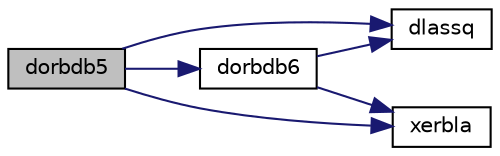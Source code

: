 digraph "dorbdb5"
{
 // LATEX_PDF_SIZE
  edge [fontname="Helvetica",fontsize="10",labelfontname="Helvetica",labelfontsize="10"];
  node [fontname="Helvetica",fontsize="10",shape=record];
  rankdir="LR";
  Node1 [label="dorbdb5",height=0.2,width=0.4,color="black", fillcolor="grey75", style="filled", fontcolor="black",tooltip="DORBDB5"];
  Node1 -> Node2 [color="midnightblue",fontsize="10",style="solid",fontname="Helvetica"];
  Node2 [label="dlassq",height=0.2,width=0.4,color="black", fillcolor="white", style="filled",URL="$dlassq_8f90.html#ae8f40b0a34771b4f2d9c863de3af7be5",tooltip="DLASSQ updates a sum of squares represented in scaled form."];
  Node1 -> Node3 [color="midnightblue",fontsize="10",style="solid",fontname="Helvetica"];
  Node3 [label="dorbdb6",height=0.2,width=0.4,color="black", fillcolor="white", style="filled",URL="$dorbdb6_8f.html#a4edba292f00e3168939e19491697066a",tooltip="DORBDB6"];
  Node3 -> Node2 [color="midnightblue",fontsize="10",style="solid",fontname="Helvetica"];
  Node3 -> Node4 [color="midnightblue",fontsize="10",style="solid",fontname="Helvetica"];
  Node4 [label="xerbla",height=0.2,width=0.4,color="black", fillcolor="white", style="filled",URL="$xerbla_8f.html#a377ee61015baf8dea7770b3a404b1c07",tooltip="XERBLA"];
  Node1 -> Node4 [color="midnightblue",fontsize="10",style="solid",fontname="Helvetica"];
}
